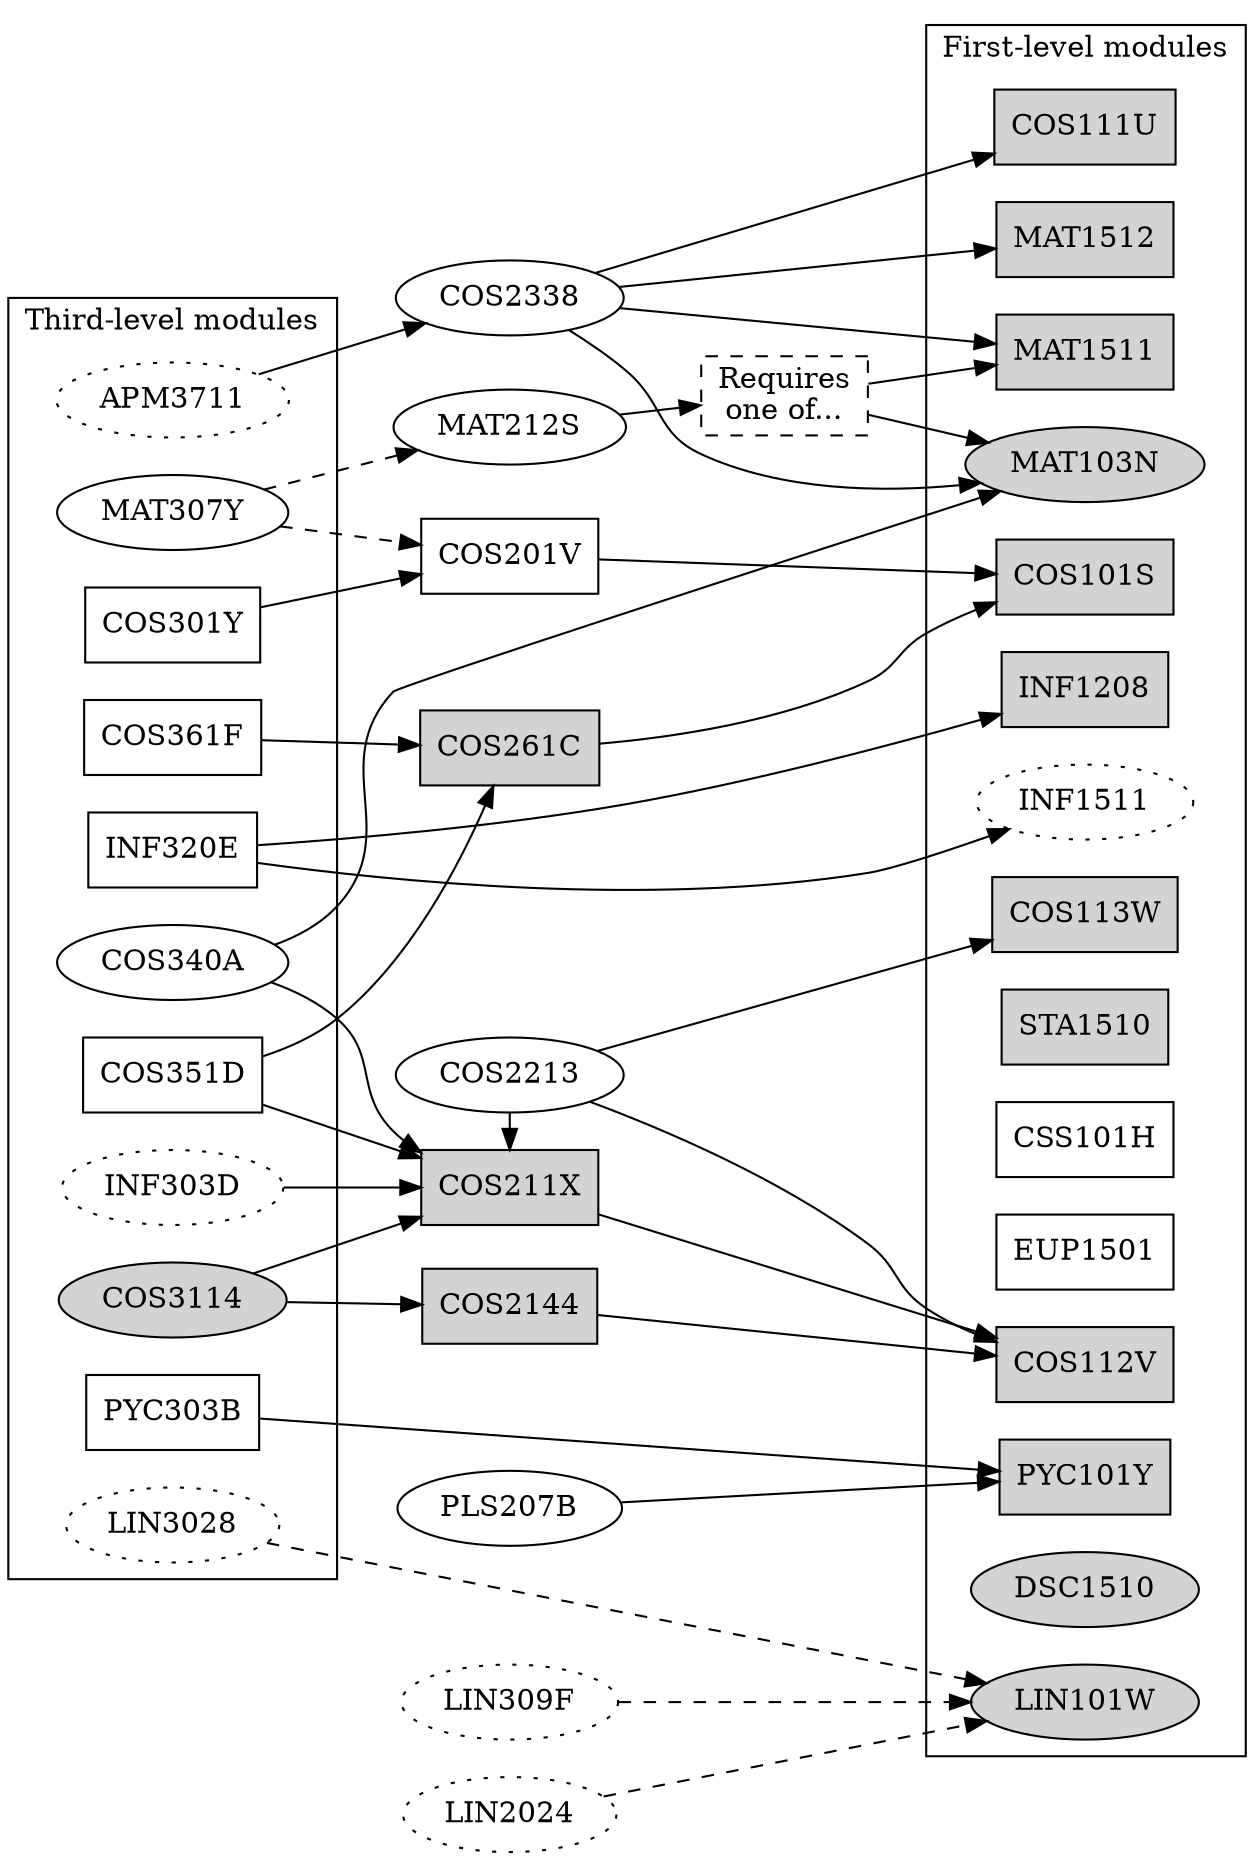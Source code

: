digraph ComputationalIntelligence {
    node [shape=box];
    rankdir=LR;

    subgraph cluster3 {
        label = "Third-level modules";

        {rank=same;
        COS301Y INF320E COS351D COS361F PYC303B}

        {rank=same; node [shape=ellipse];
        COS3114 [style=filled]
        MAT307Y COS340A
        APM3711 [style=dotted]
        INF303D [style=dotted]
        LIN3028 [style=dotted]}
    }

    {rank=same;
    COS201V
    {node [style=filled]; COS211X COS261C COS2144}}

    {rank=same; node [shape=ellipse];
    COS2213 COS2338 MAT212S PLS207B
    LIN309F [style=dotted]
    LIN2024 [style=dotted]}

    MAT103OR151 [label="Requires\none of...", style=dashed];

    subgraph cluster1 {
        label = "First-level modules";

        {rank=same;
        {node [style=filled];
              COS101S COS112V COS113W INF1208 MAT1511 MAT1512
              PYC101Y COS111U STA1510}
        CSS101H EUP1501}

        {rank=same; node [shape=ellipse];
            INF1511 [style=dotted]
            {node [style=filled];
                MAT103N DSC1510 LIN101W}}
    }

    COS301Y -> {COS201V}
    INF320E -> {INF1208 INF1511}
    COS351D -> {COS211X COS261C}
    COS361F -> {COS261C}
    PYC303B -> {PYC101Y}

    COS3114 -> {COS211X COS2144}
    APM3711 -> {COS2338}
    MAT307Y -> {MAT212S COS201V} [style=dashed]
    INF303D -> {COS211X}
    LIN3028 -> {LIN101W} [style=dashed]
    COS340A -> {COS211X MAT103N}


    COS201V -> {COS101S}
    COS211X -> {COS112V}
    COS261C -> {COS101S}
    COS2144 -> {COS112V}

    {rank=same; COS2213 COS211X}
    COS2213 -> {COS112V COS113W}
    COS2213 -> {COS211X}
    COS2338 -> {COS111U MAT103N MAT1511 MAT1512}
    MAT212S -> {MAT103OR151}
    MAT103OR151 -> {MAT103N MAT1511}
    LIN309F -> {LIN101W} [style=dashed]
    LIN2024 -> {LIN101W} [style=dashed]
    PLS207B -> {PYC101Y}
}
